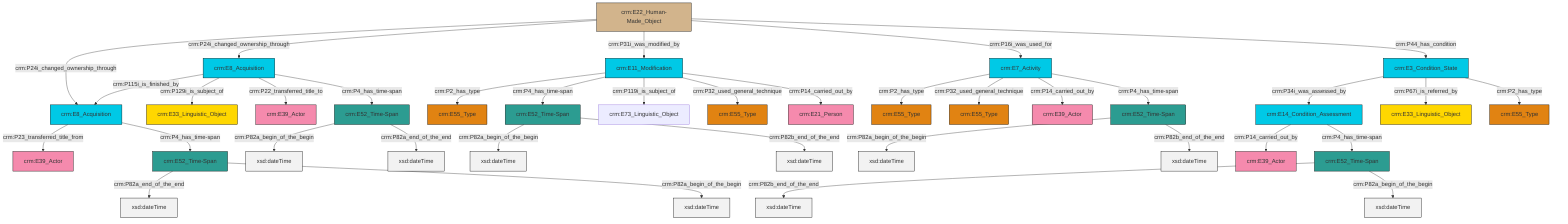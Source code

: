 graph TD
classDef Literal fill:#f2f2f2,stroke:#000000;
classDef CRM_Entity fill:#FFFFFF,stroke:#000000;
classDef Temporal_Entity fill:#00C9E6, stroke:#000000;
classDef Type fill:#E18312, stroke:#000000;
classDef Time-Span fill:#2C9C91, stroke:#000000;
classDef Appellation fill:#FFEB7F, stroke:#000000;
classDef Place fill:#008836, stroke:#000000;
classDef Persistent_Item fill:#B266B2, stroke:#000000;
classDef Conceptual_Object fill:#FFD700, stroke:#000000;
classDef Physical_Thing fill:#D2B48C, stroke:#000000;
classDef Actor fill:#f58aad, stroke:#000000;
classDef PC_Classes fill:#4ce600, stroke:#000000;
classDef Multi fill:#cccccc,stroke:#000000;

0["crm:E52_Time-Span"]:::Time-Span -->|crm:P82a_begin_of_the_begin| 1[xsd:dateTime]:::Literal
2["crm:E11_Modification"]:::Temporal_Entity -->|crm:P2_has_type| 3["crm:E55_Type"]:::Type
4["crm:E14_Condition_Assessment"]:::Temporal_Entity -->|crm:P14_carried_out_by| 5["crm:E39_Actor"]:::Actor
8["crm:E8_Acquisition"]:::Temporal_Entity -->|crm:P115i_is_finished_by| 9["crm:E8_Acquisition"]:::Temporal_Entity
6["crm:E52_Time-Span"]:::Time-Span -->|crm:P82a_begin_of_the_begin| 11[xsd:dateTime]:::Literal
12["crm:E22_Human-Made_Object"]:::Physical_Thing -->|crm:P24i_changed_ownership_through| 9["crm:E8_Acquisition"]:::Temporal_Entity
12["crm:E22_Human-Made_Object"]:::Physical_Thing -->|crm:P24i_changed_ownership_through| 8["crm:E8_Acquisition"]:::Temporal_Entity
0["crm:E52_Time-Span"]:::Time-Span -->|crm:P82a_end_of_the_end| 17[xsd:dateTime]:::Literal
12["crm:E22_Human-Made_Object"]:::Physical_Thing -->|crm:P31i_was_modified_by| 2["crm:E11_Modification"]:::Temporal_Entity
19["crm:E52_Time-Span"]:::Time-Span -->|crm:P82b_end_of_the_end| 20[xsd:dateTime]:::Literal
2["crm:E11_Modification"]:::Temporal_Entity -->|crm:P4_has_time-span| 6["crm:E52_Time-Span"]:::Time-Span
2["crm:E11_Modification"]:::Temporal_Entity -->|crm:P119i_is_subject_of| 21["crm:E73_Linguistic_Object"]:::Default
23["crm:E3_Condition_State"]:::Temporal_Entity -->|crm:P34i_was_assessed_by| 4["crm:E14_Condition_Assessment"]:::Temporal_Entity
4["crm:E14_Condition_Assessment"]:::Temporal_Entity -->|crm:P4_has_time-span| 19["crm:E52_Time-Span"]:::Time-Span
25["crm:E7_Activity"]:::Temporal_Entity -->|crm:P2_has_type| 26["crm:E55_Type"]:::Type
13["crm:E52_Time-Span"]:::Time-Span -->|crm:P82a_begin_of_the_begin| 27[xsd:dateTime]:::Literal
23["crm:E3_Condition_State"]:::Temporal_Entity -->|crm:P67i_is_referred_by| 28["crm:E33_Linguistic_Object"]:::Conceptual_Object
19["crm:E52_Time-Span"]:::Time-Span -->|crm:P82a_begin_of_the_begin| 31[xsd:dateTime]:::Literal
25["crm:E7_Activity"]:::Temporal_Entity -->|crm:P32_used_general_technique| 15["crm:E55_Type"]:::Type
8["crm:E8_Acquisition"]:::Temporal_Entity -->|crm:P129i_is_subject_of| 34["crm:E33_Linguistic_Object"]:::Conceptual_Object
25["crm:E7_Activity"]:::Temporal_Entity -->|crm:P14_carried_out_by| 36["crm:E39_Actor"]:::Actor
8["crm:E8_Acquisition"]:::Temporal_Entity -->|crm:P22_transferred_title_to| 32["crm:E39_Actor"]:::Actor
13["crm:E52_Time-Span"]:::Time-Span -->|crm:P82b_end_of_the_end| 46[xsd:dateTime]:::Literal
9["crm:E8_Acquisition"]:::Temporal_Entity -->|crm:P23_transferred_title_from| 29["crm:E39_Actor"]:::Actor
9["crm:E8_Acquisition"]:::Temporal_Entity -->|crm:P4_has_time-span| 47["crm:E52_Time-Span"]:::Time-Span
47["crm:E52_Time-Span"]:::Time-Span -->|crm:P82a_end_of_the_end| 49[xsd:dateTime]:::Literal
8["crm:E8_Acquisition"]:::Temporal_Entity -->|crm:P4_has_time-span| 0["crm:E52_Time-Span"]:::Time-Span
2["crm:E11_Modification"]:::Temporal_Entity -->|crm:P32_used_general_technique| 51["crm:E55_Type"]:::Type
6["crm:E52_Time-Span"]:::Time-Span -->|crm:P82b_end_of_the_end| 54[xsd:dateTime]:::Literal
2["crm:E11_Modification"]:::Temporal_Entity -->|crm:P14_carried_out_by| 38["crm:E21_Person"]:::Actor
47["crm:E52_Time-Span"]:::Time-Span -->|crm:P82a_begin_of_the_begin| 58[xsd:dateTime]:::Literal
12["crm:E22_Human-Made_Object"]:::Physical_Thing -->|crm:P16i_was_used_for| 25["crm:E7_Activity"]:::Temporal_Entity
23["crm:E3_Condition_State"]:::Temporal_Entity -->|crm:P2_has_type| 52["crm:E55_Type"]:::Type
25["crm:E7_Activity"]:::Temporal_Entity -->|crm:P4_has_time-span| 13["crm:E52_Time-Span"]:::Time-Span
12["crm:E22_Human-Made_Object"]:::Physical_Thing -->|crm:P44_has_condition| 23["crm:E3_Condition_State"]:::Temporal_Entity